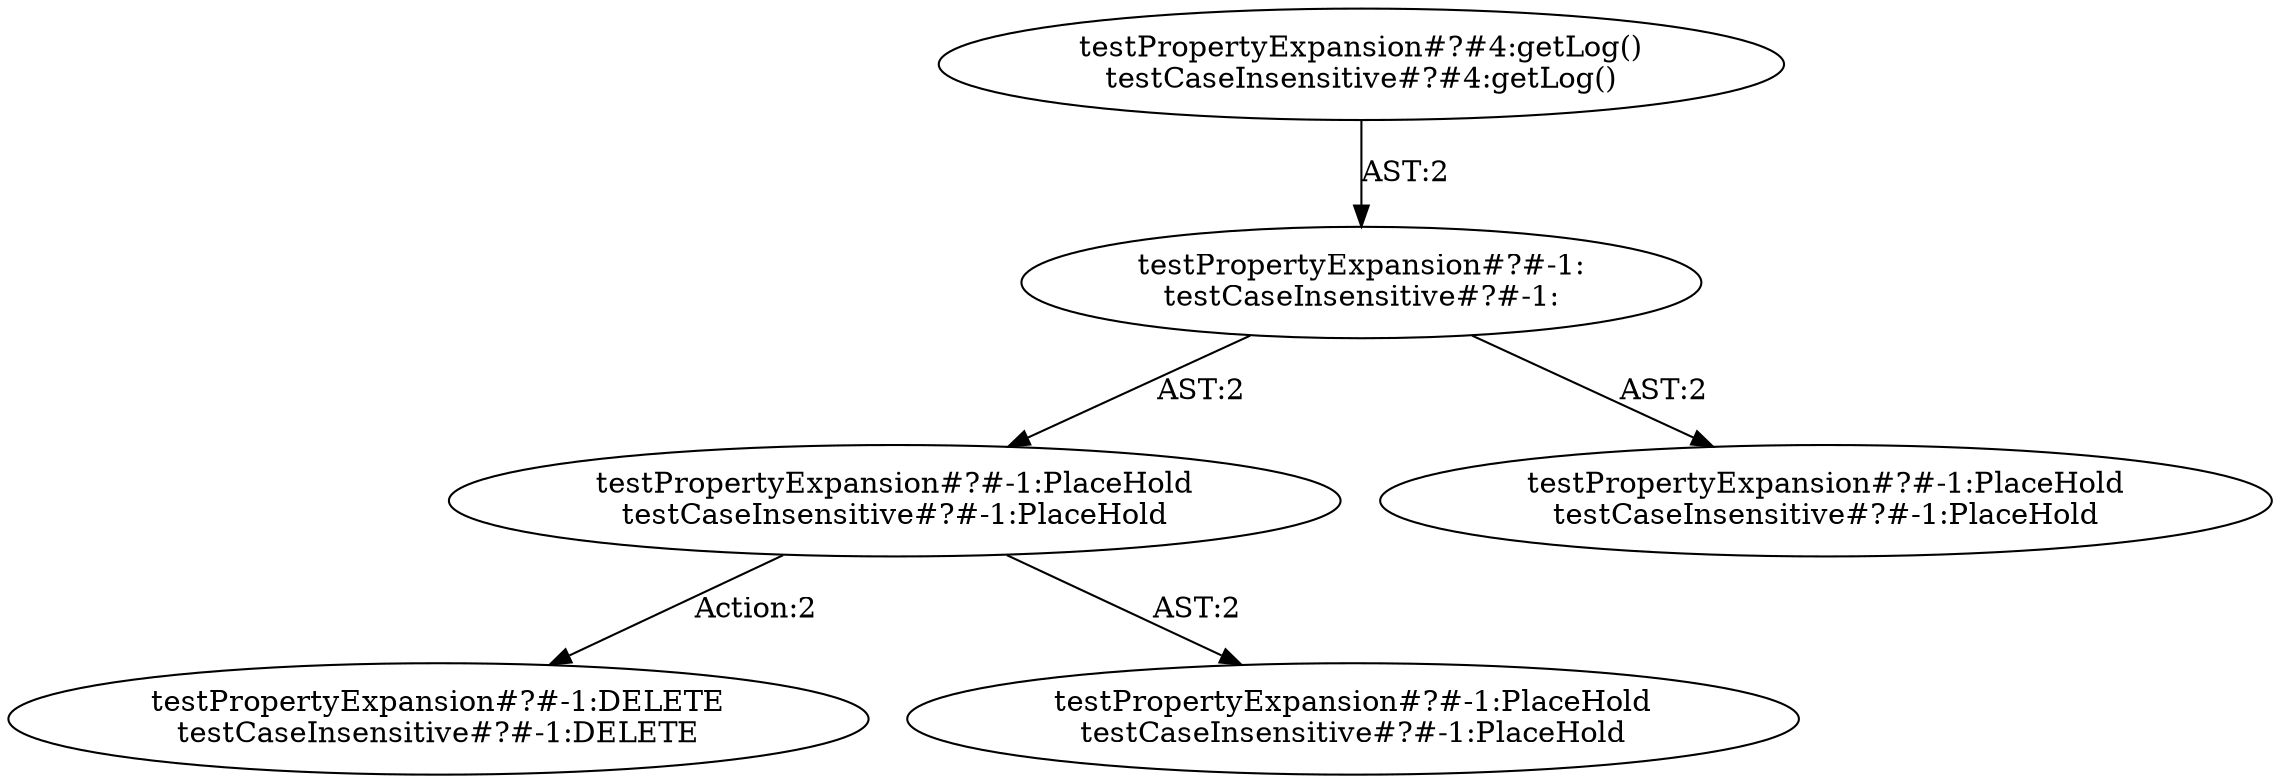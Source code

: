 digraph "Pattern" {
0 [label="testPropertyExpansion#?#-1:DELETE
testCaseInsensitive#?#-1:DELETE" shape=ellipse]
1 [label="testPropertyExpansion#?#-1:PlaceHold
testCaseInsensitive#?#-1:PlaceHold" shape=ellipse]
2 [label="testPropertyExpansion#?#-1:
testCaseInsensitive#?#-1:" shape=ellipse]
3 [label="testPropertyExpansion#?#4:getLog()
testCaseInsensitive#?#4:getLog()" shape=ellipse]
4 [label="testPropertyExpansion#?#-1:PlaceHold
testCaseInsensitive#?#-1:PlaceHold" shape=ellipse]
5 [label="testPropertyExpansion#?#-1:PlaceHold
testCaseInsensitive#?#-1:PlaceHold" shape=ellipse]
1 -> 0 [label="Action:2"];
1 -> 5 [label="AST:2"];
2 -> 1 [label="AST:2"];
2 -> 4 [label="AST:2"];
3 -> 2 [label="AST:2"];
}